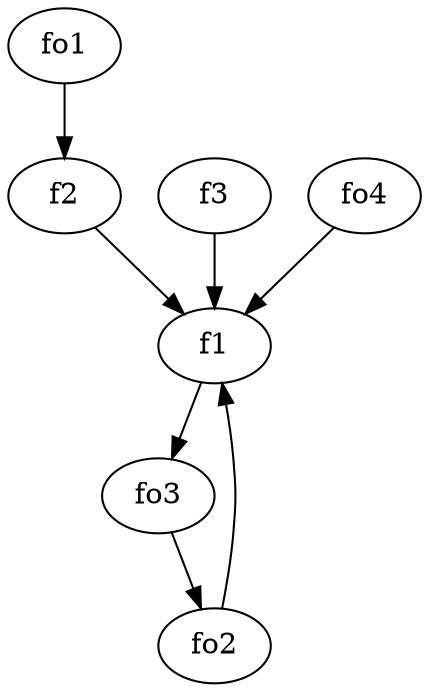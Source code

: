 strict digraph  {
f1;
f2;
f3;
fo1;
fo2;
fo3;
fo4;
f1 -> fo3  [weight=2];
f2 -> f1  [weight=2];
f3 -> f1  [weight=2];
fo1 -> f2  [weight=2];
fo2 -> f1  [weight=2];
fo3 -> fo2  [weight=2];
fo4 -> f1  [weight=2];
}
